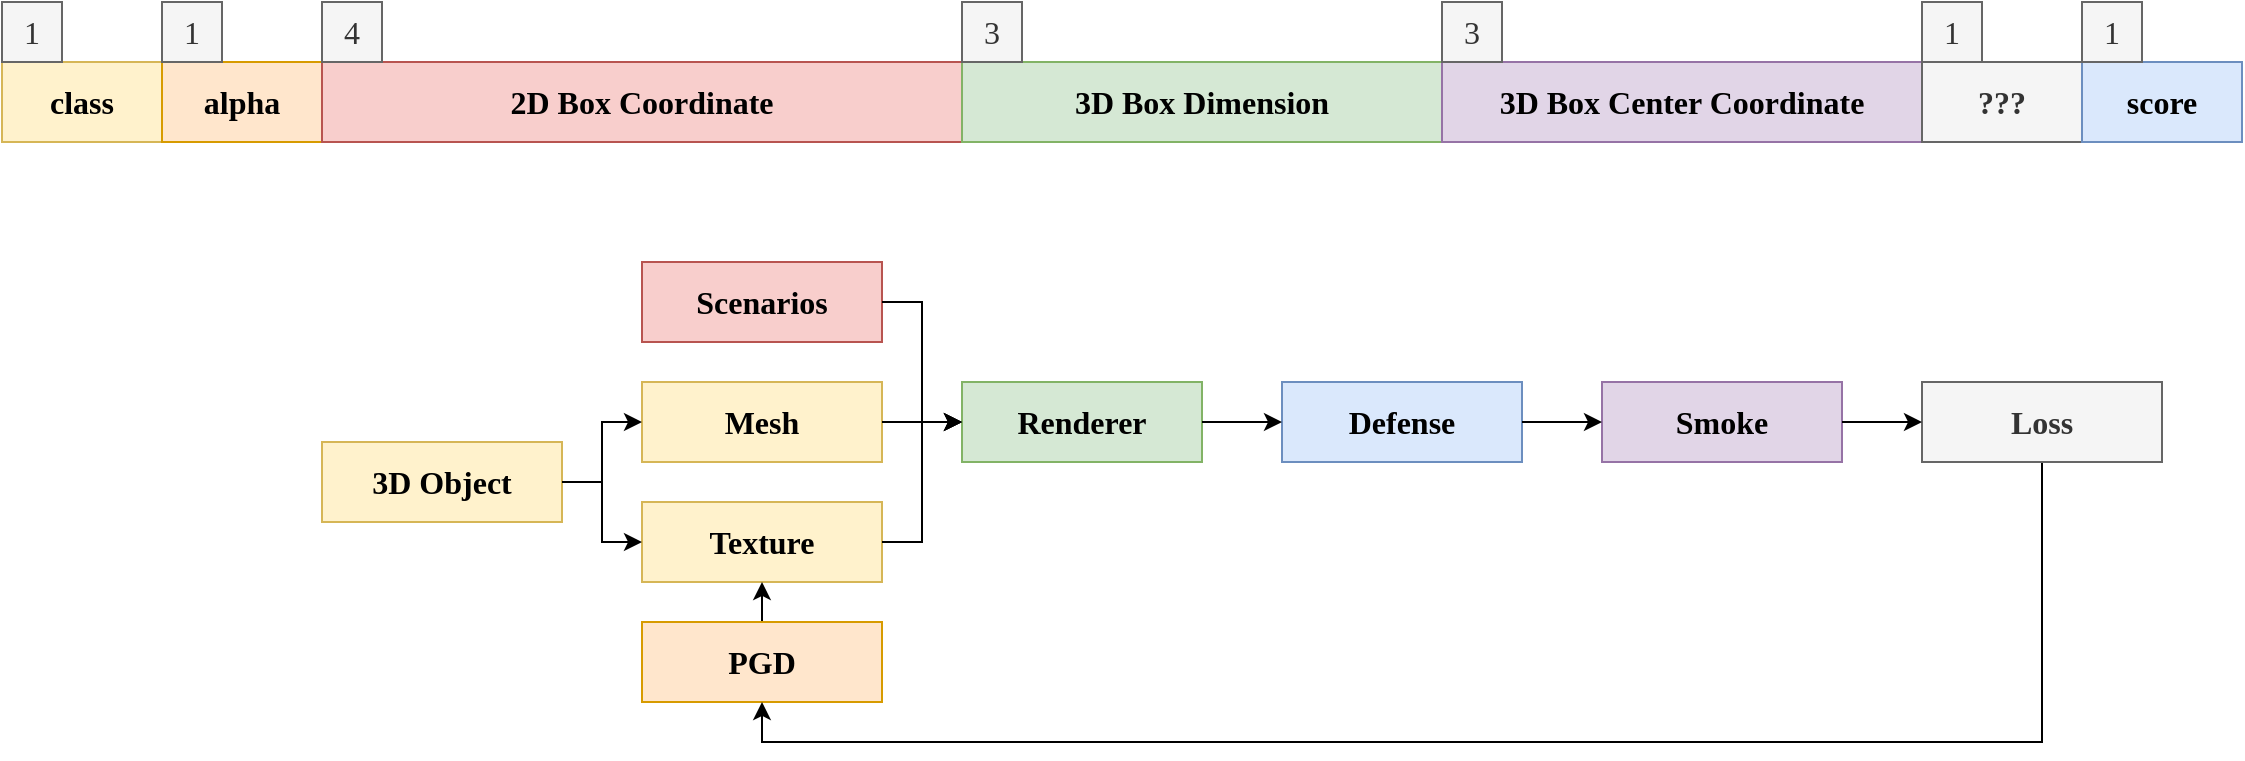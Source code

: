 <mxfile version="17.1.3" type="github">
  <diagram id="Sp5s2glZA3ZFNez7v4EB" name="Page-1">
    <mxGraphModel dx="1422" dy="832" grid="1" gridSize="10" guides="1" tooltips="1" connect="1" arrows="1" fold="1" page="1" pageScale="1" pageWidth="2339" pageHeight="3300" math="0" shadow="0">
      <root>
        <mxCell id="0" />
        <mxCell id="1" parent="0" />
        <mxCell id="vrpzgk-Dyho_CdqEeMss-35" value="" style="group" parent="1" vertex="1" connectable="0">
          <mxGeometry x="40" y="50" width="1120" height="70" as="geometry" />
        </mxCell>
        <mxCell id="vrpzgk-Dyho_CdqEeMss-1" value="&lt;font face=&quot;Comic Sans MS&quot;&gt;&lt;span style=&quot;font-size: 16px&quot;&gt;&lt;b&gt;class&lt;/b&gt;&lt;/span&gt;&lt;/font&gt;" style="rounded=0;whiteSpace=wrap;html=1;fillColor=#fff2cc;strokeColor=#d6b656;" parent="vrpzgk-Dyho_CdqEeMss-35" vertex="1">
          <mxGeometry y="30" width="80" height="40" as="geometry" />
        </mxCell>
        <mxCell id="vrpzgk-Dyho_CdqEeMss-15" value="&lt;font face=&quot;Comic Sans MS&quot; size=&quot;1&quot;&gt;&lt;b style=&quot;font-size: 16px&quot;&gt;alpha&lt;/b&gt;&lt;/font&gt;" style="rounded=0;whiteSpace=wrap;html=1;fillColor=#ffe6cc;strokeColor=#d79b00;" parent="vrpzgk-Dyho_CdqEeMss-35" vertex="1">
          <mxGeometry x="80" y="30" width="80" height="40" as="geometry" />
        </mxCell>
        <mxCell id="vrpzgk-Dyho_CdqEeMss-16" value="&lt;font face=&quot;Comic Sans MS&quot;&gt;&lt;span style=&quot;font-size: 16px&quot;&gt;&lt;b&gt;2D Box Coordinate&lt;/b&gt;&lt;/span&gt;&lt;/font&gt;" style="rounded=0;whiteSpace=wrap;html=1;fillColor=#f8cecc;strokeColor=#b85450;" parent="vrpzgk-Dyho_CdqEeMss-35" vertex="1">
          <mxGeometry x="160" y="30" width="320" height="40" as="geometry" />
        </mxCell>
        <mxCell id="vrpzgk-Dyho_CdqEeMss-20" value="&lt;font face=&quot;Comic Sans MS&quot; size=&quot;1&quot;&gt;&lt;b style=&quot;font-size: 16px&quot;&gt;3D Box Dimension&lt;/b&gt;&lt;/font&gt;" style="rounded=0;whiteSpace=wrap;html=1;fillColor=#d5e8d4;strokeColor=#82b366;" parent="vrpzgk-Dyho_CdqEeMss-35" vertex="1">
          <mxGeometry x="480" y="30" width="240" height="40" as="geometry" />
        </mxCell>
        <mxCell id="vrpzgk-Dyho_CdqEeMss-23" value="&lt;font face=&quot;Comic Sans MS&quot; size=&quot;1&quot;&gt;&lt;b style=&quot;font-size: 16px&quot;&gt;3D Box Center Coordinate&lt;/b&gt;&lt;/font&gt;" style="rounded=0;whiteSpace=wrap;html=1;fillColor=#e1d5e7;strokeColor=#9673a6;" parent="vrpzgk-Dyho_CdqEeMss-35" vertex="1">
          <mxGeometry x="720" y="30" width="240" height="40" as="geometry" />
        </mxCell>
        <mxCell id="vrpzgk-Dyho_CdqEeMss-26" value="&lt;font face=&quot;Comic Sans MS&quot; size=&quot;1&quot;&gt;&lt;b style=&quot;font-size: 16px&quot;&gt;???&lt;/b&gt;&lt;/font&gt;" style="rounded=0;whiteSpace=wrap;html=1;fillColor=#f5f5f5;fontColor=#333333;strokeColor=#666666;" parent="vrpzgk-Dyho_CdqEeMss-35" vertex="1">
          <mxGeometry x="960" y="30" width="80" height="40" as="geometry" />
        </mxCell>
        <mxCell id="vrpzgk-Dyho_CdqEeMss-27" value="&lt;font face=&quot;Comic Sans MS&quot; size=&quot;1&quot;&gt;&lt;b style=&quot;font-size: 16px&quot;&gt;score&lt;/b&gt;&lt;/font&gt;" style="rounded=0;whiteSpace=wrap;html=1;fillColor=#dae8fc;strokeColor=#6c8ebf;" parent="vrpzgk-Dyho_CdqEeMss-35" vertex="1">
          <mxGeometry x="1040" y="30" width="80" height="40" as="geometry" />
        </mxCell>
        <mxCell id="vrpzgk-Dyho_CdqEeMss-28" value="1" style="text;html=1;strokeColor=#666666;fillColor=#f5f5f5;align=center;verticalAlign=middle;whiteSpace=wrap;rounded=0;fontFamily=Comic Sans MS;fontSize=16;fontColor=#333333;" parent="vrpzgk-Dyho_CdqEeMss-35" vertex="1">
          <mxGeometry width="30" height="30" as="geometry" />
        </mxCell>
        <mxCell id="vrpzgk-Dyho_CdqEeMss-29" value="1" style="text;html=1;strokeColor=#666666;fillColor=#f5f5f5;align=center;verticalAlign=middle;whiteSpace=wrap;rounded=0;fontFamily=Comic Sans MS;fontSize=16;fontColor=#333333;" parent="vrpzgk-Dyho_CdqEeMss-35" vertex="1">
          <mxGeometry x="80" width="30" height="30" as="geometry" />
        </mxCell>
        <mxCell id="vrpzgk-Dyho_CdqEeMss-30" value="3" style="text;html=1;strokeColor=#666666;fillColor=#f5f5f5;align=center;verticalAlign=middle;whiteSpace=wrap;rounded=0;fontFamily=Comic Sans MS;fontSize=16;fontColor=#333333;" parent="vrpzgk-Dyho_CdqEeMss-35" vertex="1">
          <mxGeometry x="480" width="30" height="30" as="geometry" />
        </mxCell>
        <mxCell id="vrpzgk-Dyho_CdqEeMss-31" value="4" style="text;html=1;strokeColor=#666666;fillColor=#f5f5f5;align=center;verticalAlign=middle;whiteSpace=wrap;rounded=0;fontFamily=Comic Sans MS;fontSize=16;fontColor=#333333;" parent="vrpzgk-Dyho_CdqEeMss-35" vertex="1">
          <mxGeometry x="160" width="30" height="30" as="geometry" />
        </mxCell>
        <mxCell id="vrpzgk-Dyho_CdqEeMss-32" value="3" style="text;html=1;strokeColor=#666666;fillColor=#f5f5f5;align=center;verticalAlign=middle;whiteSpace=wrap;rounded=0;fontFamily=Comic Sans MS;fontSize=16;fontColor=#333333;" parent="vrpzgk-Dyho_CdqEeMss-35" vertex="1">
          <mxGeometry x="720" width="30" height="30" as="geometry" />
        </mxCell>
        <mxCell id="vrpzgk-Dyho_CdqEeMss-33" value="1" style="text;html=1;strokeColor=#666666;fillColor=#f5f5f5;align=center;verticalAlign=middle;whiteSpace=wrap;rounded=0;fontFamily=Comic Sans MS;fontSize=16;fontColor=#333333;" parent="vrpzgk-Dyho_CdqEeMss-35" vertex="1">
          <mxGeometry x="960" width="30" height="30" as="geometry" />
        </mxCell>
        <mxCell id="vrpzgk-Dyho_CdqEeMss-34" value="1" style="text;html=1;strokeColor=#666666;fillColor=#f5f5f5;align=center;verticalAlign=middle;whiteSpace=wrap;rounded=0;fontFamily=Comic Sans MS;fontSize=16;fontColor=#333333;" parent="vrpzgk-Dyho_CdqEeMss-35" vertex="1">
          <mxGeometry x="1040" width="30" height="30" as="geometry" />
        </mxCell>
        <mxCell id="X2MF7yr-PQyM7xa9Lhjn-4" value="" style="group" vertex="1" connectable="0" parent="1">
          <mxGeometry x="200" y="180" width="920" height="220" as="geometry" />
        </mxCell>
        <mxCell id="ILNkspgiHrTFFaUmrVq1-1" value="Scenarios" style="rounded=0;whiteSpace=wrap;html=1;fontFamily=Comic Sans MS;fontSize=16;fontStyle=1;fillColor=#f8cecc;strokeColor=#b85450;" parent="X2MF7yr-PQyM7xa9Lhjn-4" vertex="1">
          <mxGeometry x="160" width="120" height="40" as="geometry" />
        </mxCell>
        <mxCell id="ILNkspgiHrTFFaUmrVq1-2" value="3D Object" style="rounded=0;whiteSpace=wrap;html=1;fontFamily=Comic Sans MS;fontSize=16;fontStyle=1;fillColor=#fff2cc;strokeColor=#d6b656;" parent="X2MF7yr-PQyM7xa9Lhjn-4" vertex="1">
          <mxGeometry y="90" width="120" height="40" as="geometry" />
        </mxCell>
        <mxCell id="ILNkspgiHrTFFaUmrVq1-3" value="Mesh" style="rounded=0;whiteSpace=wrap;html=1;fontFamily=Comic Sans MS;fontSize=16;fontStyle=1;fillColor=#fff2cc;strokeColor=#d6b656;" parent="X2MF7yr-PQyM7xa9Lhjn-4" vertex="1">
          <mxGeometry x="160" y="60" width="120" height="40" as="geometry" />
        </mxCell>
        <mxCell id="ILNkspgiHrTFFaUmrVq1-27" style="edgeStyle=orthogonalEdgeStyle;rounded=0;orthogonalLoop=1;jettySize=auto;html=1;exitX=1;exitY=0.5;exitDx=0;exitDy=0;entryX=0;entryY=0.5;entryDx=0;entryDy=0;" parent="X2MF7yr-PQyM7xa9Lhjn-4" source="ILNkspgiHrTFFaUmrVq1-2" target="ILNkspgiHrTFFaUmrVq1-3" edge="1">
          <mxGeometry relative="1" as="geometry" />
        </mxCell>
        <mxCell id="ILNkspgiHrTFFaUmrVq1-4" value="Texture" style="rounded=0;whiteSpace=wrap;html=1;fontFamily=Comic Sans MS;fontSize=16;fontStyle=1;fillColor=#fff2cc;strokeColor=#d6b656;" parent="X2MF7yr-PQyM7xa9Lhjn-4" vertex="1">
          <mxGeometry x="160" y="120" width="120" height="40" as="geometry" />
        </mxCell>
        <mxCell id="X2MF7yr-PQyM7xa9Lhjn-2" style="edgeStyle=orthogonalEdgeStyle;rounded=0;orthogonalLoop=1;jettySize=auto;html=1;exitX=1;exitY=0.5;exitDx=0;exitDy=0;entryX=0;entryY=0.5;entryDx=0;entryDy=0;" edge="1" parent="X2MF7yr-PQyM7xa9Lhjn-4" source="ILNkspgiHrTFFaUmrVq1-2" target="ILNkspgiHrTFFaUmrVq1-4">
          <mxGeometry relative="1" as="geometry" />
        </mxCell>
        <mxCell id="X2MF7yr-PQyM7xa9Lhjn-1" style="edgeStyle=orthogonalEdgeStyle;rounded=0;orthogonalLoop=1;jettySize=auto;html=1;exitX=0.5;exitY=0;exitDx=0;exitDy=0;entryX=0.5;entryY=1;entryDx=0;entryDy=0;" edge="1" parent="X2MF7yr-PQyM7xa9Lhjn-4" source="ILNkspgiHrTFFaUmrVq1-7" target="ILNkspgiHrTFFaUmrVq1-4">
          <mxGeometry relative="1" as="geometry" />
        </mxCell>
        <mxCell id="ILNkspgiHrTFFaUmrVq1-7" value="PGD" style="rounded=0;whiteSpace=wrap;html=1;fontFamily=Comic Sans MS;fontSize=16;fontStyle=1;fillColor=#ffe6cc;strokeColor=#d79b00;" parent="X2MF7yr-PQyM7xa9Lhjn-4" vertex="1">
          <mxGeometry x="160" y="180" width="120" height="40" as="geometry" />
        </mxCell>
        <mxCell id="ILNkspgiHrTFFaUmrVq1-9" value="Renderer" style="rounded=0;whiteSpace=wrap;html=1;fontFamily=Comic Sans MS;fontSize=16;fontStyle=1;fillColor=#d5e8d4;strokeColor=#82b366;" parent="X2MF7yr-PQyM7xa9Lhjn-4" vertex="1">
          <mxGeometry x="320" y="60" width="120" height="40" as="geometry" />
        </mxCell>
        <mxCell id="ILNkspgiHrTFFaUmrVq1-25" style="edgeStyle=orthogonalEdgeStyle;rounded=0;orthogonalLoop=1;jettySize=auto;html=1;exitX=1;exitY=0.5;exitDx=0;exitDy=0;entryX=0;entryY=0.5;entryDx=0;entryDy=0;" parent="X2MF7yr-PQyM7xa9Lhjn-4" source="ILNkspgiHrTFFaUmrVq1-1" target="ILNkspgiHrTFFaUmrVq1-9" edge="1">
          <mxGeometry relative="1" as="geometry" />
        </mxCell>
        <mxCell id="ILNkspgiHrTFFaUmrVq1-13" value="Defense" style="rounded=0;whiteSpace=wrap;html=1;fontFamily=Comic Sans MS;fontSize=16;fontStyle=1;fillColor=#dae8fc;strokeColor=#6c8ebf;" parent="X2MF7yr-PQyM7xa9Lhjn-4" vertex="1">
          <mxGeometry x="480" y="60" width="120" height="40" as="geometry" />
        </mxCell>
        <mxCell id="ILNkspgiHrTFFaUmrVq1-14" style="edgeStyle=orthogonalEdgeStyle;rounded=0;orthogonalLoop=1;jettySize=auto;html=1;exitX=1;exitY=0.5;exitDx=0;exitDy=0;entryX=0;entryY=0.5;entryDx=0;entryDy=0;" parent="X2MF7yr-PQyM7xa9Lhjn-4" source="ILNkspgiHrTFFaUmrVq1-9" target="ILNkspgiHrTFFaUmrVq1-13" edge="1">
          <mxGeometry relative="1" as="geometry" />
        </mxCell>
        <mxCell id="ILNkspgiHrTFFaUmrVq1-16" value="Smoke" style="rounded=0;whiteSpace=wrap;html=1;fontFamily=Comic Sans MS;fontSize=16;fontStyle=1;fillColor=#e1d5e7;strokeColor=#9673a6;" parent="X2MF7yr-PQyM7xa9Lhjn-4" vertex="1">
          <mxGeometry x="640" y="60" width="120" height="40" as="geometry" />
        </mxCell>
        <mxCell id="ILNkspgiHrTFFaUmrVq1-17" style="edgeStyle=orthogonalEdgeStyle;rounded=0;orthogonalLoop=1;jettySize=auto;html=1;exitX=1;exitY=0.5;exitDx=0;exitDy=0;entryX=0;entryY=0.5;entryDx=0;entryDy=0;" parent="X2MF7yr-PQyM7xa9Lhjn-4" source="ILNkspgiHrTFFaUmrVq1-13" target="ILNkspgiHrTFFaUmrVq1-16" edge="1">
          <mxGeometry relative="1" as="geometry" />
        </mxCell>
        <mxCell id="ILNkspgiHrTFFaUmrVq1-21" style="edgeStyle=orthogonalEdgeStyle;rounded=0;orthogonalLoop=1;jettySize=auto;html=1;exitX=0.5;exitY=1;exitDx=0;exitDy=0;entryX=0.5;entryY=1;entryDx=0;entryDy=0;" parent="X2MF7yr-PQyM7xa9Lhjn-4" source="ILNkspgiHrTFFaUmrVq1-18" target="ILNkspgiHrTFFaUmrVq1-7" edge="1">
          <mxGeometry relative="1" as="geometry" />
        </mxCell>
        <mxCell id="ILNkspgiHrTFFaUmrVq1-18" value="Loss" style="rounded=0;whiteSpace=wrap;html=1;fontFamily=Comic Sans MS;fontSize=16;fontStyle=1;fillColor=#f5f5f5;fontColor=#333333;strokeColor=#666666;" parent="X2MF7yr-PQyM7xa9Lhjn-4" vertex="1">
          <mxGeometry x="800" y="60" width="120" height="40" as="geometry" />
        </mxCell>
        <mxCell id="ILNkspgiHrTFFaUmrVq1-19" style="edgeStyle=orthogonalEdgeStyle;rounded=0;orthogonalLoop=1;jettySize=auto;html=1;exitX=1;exitY=0.5;exitDx=0;exitDy=0;entryX=0;entryY=0.5;entryDx=0;entryDy=0;" parent="X2MF7yr-PQyM7xa9Lhjn-4" source="ILNkspgiHrTFFaUmrVq1-16" target="ILNkspgiHrTFFaUmrVq1-18" edge="1">
          <mxGeometry relative="1" as="geometry" />
        </mxCell>
        <mxCell id="X2MF7yr-PQyM7xa9Lhjn-3" style="edgeStyle=orthogonalEdgeStyle;rounded=0;orthogonalLoop=1;jettySize=auto;html=1;exitX=1;exitY=0.5;exitDx=0;exitDy=0;entryX=0;entryY=0.5;entryDx=0;entryDy=0;" edge="1" parent="X2MF7yr-PQyM7xa9Lhjn-4" source="ILNkspgiHrTFFaUmrVq1-4" target="ILNkspgiHrTFFaUmrVq1-9">
          <mxGeometry relative="1" as="geometry" />
        </mxCell>
        <mxCell id="ILNkspgiHrTFFaUmrVq1-26" style="edgeStyle=orthogonalEdgeStyle;rounded=0;orthogonalLoop=1;jettySize=auto;html=1;exitX=1;exitY=0.5;exitDx=0;exitDy=0;entryX=0;entryY=0.5;entryDx=0;entryDy=0;" parent="X2MF7yr-PQyM7xa9Lhjn-4" source="ILNkspgiHrTFFaUmrVq1-3" target="ILNkspgiHrTFFaUmrVq1-9" edge="1">
          <mxGeometry relative="1" as="geometry">
            <Array as="points" />
          </mxGeometry>
        </mxCell>
      </root>
    </mxGraphModel>
  </diagram>
</mxfile>
